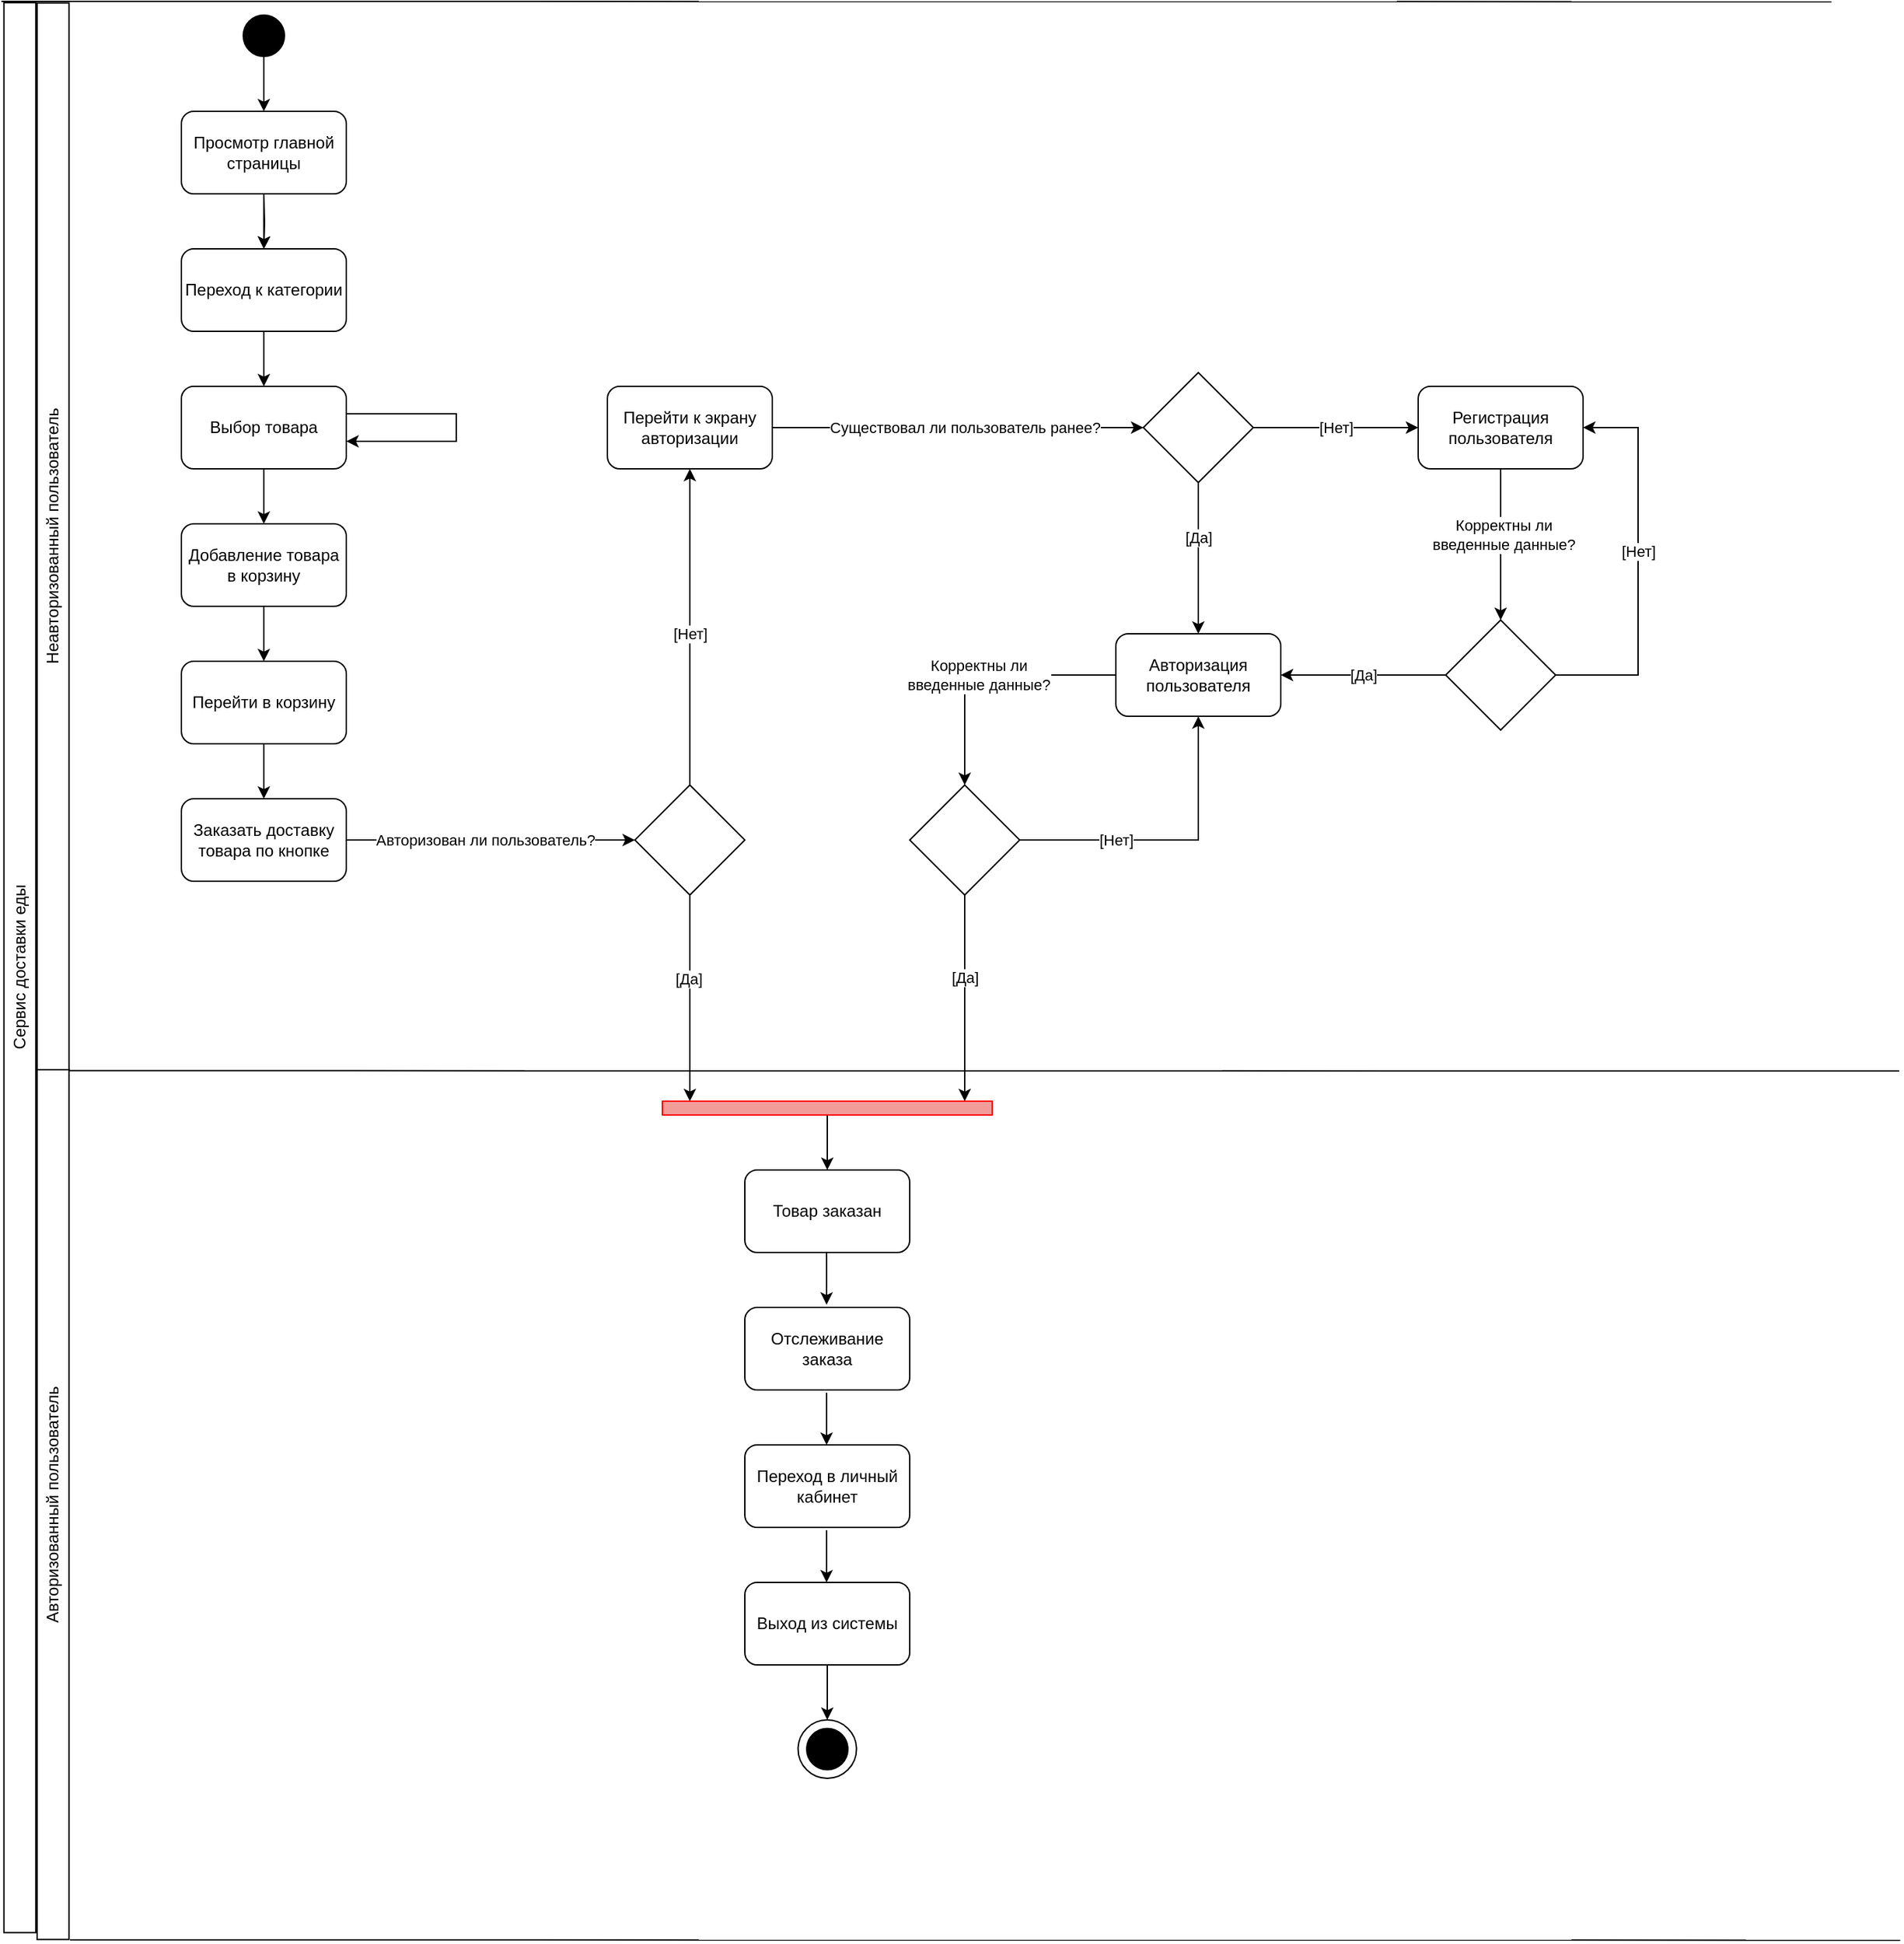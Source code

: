 <mxfile version="23.1.7" type="device">
  <diagram name="Страница — 1" id="mFMTq1iy3MQJQ-zRZrHw">
    <mxGraphModel dx="1877" dy="541" grid="1" gridSize="10" guides="1" tooltips="1" connect="1" arrows="1" fold="1" page="1" pageScale="1" pageWidth="827" pageHeight="1169" math="0" shadow="0">
      <root>
        <mxCell id="0" />
        <mxCell id="1" parent="0" />
        <mxCell id="6gLOxktrXLri5-o0ce_e-85" value="" style="ellipse;whiteSpace=wrap;html=1;aspect=fixed;" parent="1" vertex="1">
          <mxGeometry x="488.75" y="1390" width="42.5" height="42.5" as="geometry" />
        </mxCell>
        <mxCell id="6gLOxktrXLri5-o0ce_e-8" style="edgeStyle=orthogonalEdgeStyle;rounded=0;orthogonalLoop=1;jettySize=auto;html=1;entryX=0.5;entryY=0;entryDx=0;entryDy=0;" parent="1" source="6gLOxktrXLri5-o0ce_e-1" target="6gLOxktrXLri5-o0ce_e-2" edge="1">
          <mxGeometry relative="1" as="geometry" />
        </mxCell>
        <mxCell id="6gLOxktrXLri5-o0ce_e-1" value="" style="ellipse;whiteSpace=wrap;html=1;aspect=fixed;fillColor=#000000;" parent="1" vertex="1">
          <mxGeometry x="85" y="150" width="30" height="30" as="geometry" />
        </mxCell>
        <mxCell id="6gLOxktrXLri5-o0ce_e-9" style="edgeStyle=orthogonalEdgeStyle;rounded=0;orthogonalLoop=1;jettySize=auto;html=1;" parent="1" source="6gLOxktrXLri5-o0ce_e-2" edge="1">
          <mxGeometry relative="1" as="geometry">
            <mxPoint x="100" y="320" as="targetPoint" />
          </mxGeometry>
        </mxCell>
        <mxCell id="6gLOxktrXLri5-o0ce_e-2" value="Просмотр главной страницы" style="rounded=1;whiteSpace=wrap;html=1;" parent="1" vertex="1">
          <mxGeometry x="40" y="220" width="120" height="60" as="geometry" />
        </mxCell>
        <mxCell id="6gLOxktrXLri5-o0ce_e-10" style="edgeStyle=orthogonalEdgeStyle;rounded=0;orthogonalLoop=1;jettySize=auto;html=1;entryX=0.5;entryY=0;entryDx=0;entryDy=0;" parent="1" target="6gLOxktrXLri5-o0ce_e-4" edge="1">
          <mxGeometry relative="1" as="geometry">
            <mxPoint x="100" y="280" as="sourcePoint" />
          </mxGeometry>
        </mxCell>
        <mxCell id="6gLOxktrXLri5-o0ce_e-11" style="edgeStyle=orthogonalEdgeStyle;rounded=0;orthogonalLoop=1;jettySize=auto;html=1;" parent="1" source="6gLOxktrXLri5-o0ce_e-4" target="6gLOxktrXLri5-o0ce_e-5" edge="1">
          <mxGeometry relative="1" as="geometry" />
        </mxCell>
        <mxCell id="6gLOxktrXLri5-o0ce_e-4" value="Переход к категории" style="rounded=1;whiteSpace=wrap;html=1;" parent="1" vertex="1">
          <mxGeometry x="40" y="320" width="120" height="60" as="geometry" />
        </mxCell>
        <mxCell id="6gLOxktrXLri5-o0ce_e-12" style="edgeStyle=orthogonalEdgeStyle;rounded=0;orthogonalLoop=1;jettySize=auto;html=1;" parent="1" source="6gLOxktrXLri5-o0ce_e-5" target="6gLOxktrXLri5-o0ce_e-6" edge="1">
          <mxGeometry relative="1" as="geometry" />
        </mxCell>
        <mxCell id="6gLOxktrXLri5-o0ce_e-5" value="Выбор товара" style="rounded=1;whiteSpace=wrap;html=1;" parent="1" vertex="1">
          <mxGeometry x="40" y="420" width="120" height="60" as="geometry" />
        </mxCell>
        <mxCell id="6gLOxktrXLri5-o0ce_e-21" style="edgeStyle=orthogonalEdgeStyle;rounded=0;orthogonalLoop=1;jettySize=auto;html=1;" parent="1" source="6gLOxktrXLri5-o0ce_e-6" target="6gLOxktrXLri5-o0ce_e-20" edge="1">
          <mxGeometry relative="1" as="geometry" />
        </mxCell>
        <mxCell id="6gLOxktrXLri5-o0ce_e-6" value="Добавление товара в корзину" style="rounded=1;whiteSpace=wrap;html=1;" parent="1" vertex="1">
          <mxGeometry x="40" y="520" width="120" height="60" as="geometry" />
        </mxCell>
        <mxCell id="6gLOxktrXLri5-o0ce_e-15" style="edgeStyle=orthogonalEdgeStyle;rounded=0;orthogonalLoop=1;jettySize=auto;html=1;" parent="1" source="6gLOxktrXLri5-o0ce_e-5" target="6gLOxktrXLri5-o0ce_e-5" edge="1">
          <mxGeometry relative="1" as="geometry">
            <Array as="points">
              <mxPoint x="240" y="450" />
            </Array>
          </mxGeometry>
        </mxCell>
        <mxCell id="6gLOxktrXLri5-o0ce_e-23" style="edgeStyle=orthogonalEdgeStyle;rounded=0;orthogonalLoop=1;jettySize=auto;html=1;entryX=0.5;entryY=0;entryDx=0;entryDy=0;" parent="1" source="6gLOxktrXLri5-o0ce_e-20" target="6gLOxktrXLri5-o0ce_e-22" edge="1">
          <mxGeometry relative="1" as="geometry" />
        </mxCell>
        <mxCell id="6gLOxktrXLri5-o0ce_e-20" value="Перейти в корзину" style="rounded=1;whiteSpace=wrap;html=1;" parent="1" vertex="1">
          <mxGeometry x="40" y="620" width="120" height="60" as="geometry" />
        </mxCell>
        <mxCell id="6gLOxktrXLri5-o0ce_e-25" style="edgeStyle=orthogonalEdgeStyle;rounded=0;orthogonalLoop=1;jettySize=auto;html=1;" parent="1" source="6gLOxktrXLri5-o0ce_e-22" target="6gLOxktrXLri5-o0ce_e-24" edge="1">
          <mxGeometry relative="1" as="geometry" />
        </mxCell>
        <mxCell id="6gLOxktrXLri5-o0ce_e-26" value="Авторизован ли пользователь?" style="edgeLabel;html=1;align=center;verticalAlign=middle;resizable=0;points=[];" parent="6gLOxktrXLri5-o0ce_e-25" vertex="1" connectable="0">
          <mxGeometry x="-0.147" y="4" relative="1" as="geometry">
            <mxPoint x="11" y="4" as="offset" />
          </mxGeometry>
        </mxCell>
        <mxCell id="6gLOxktrXLri5-o0ce_e-22" value="Заказать доставку товара по кнопке" style="rounded=1;whiteSpace=wrap;html=1;" parent="1" vertex="1">
          <mxGeometry x="40" y="720" width="120" height="60" as="geometry" />
        </mxCell>
        <mxCell id="6gLOxktrXLri5-o0ce_e-28" style="edgeStyle=orthogonalEdgeStyle;rounded=0;orthogonalLoop=1;jettySize=auto;html=1;entryX=0.5;entryY=1;entryDx=0;entryDy=0;" parent="1" source="6gLOxktrXLri5-o0ce_e-24" target="6gLOxktrXLri5-o0ce_e-27" edge="1">
          <mxGeometry relative="1" as="geometry" />
        </mxCell>
        <mxCell id="6gLOxktrXLri5-o0ce_e-54" value="[Нет]" style="edgeLabel;html=1;align=center;verticalAlign=middle;resizable=0;points=[];" parent="6gLOxktrXLri5-o0ce_e-28" vertex="1" connectable="0">
          <mxGeometry x="-0.174" y="3" relative="1" as="geometry">
            <mxPoint x="3" y="-15" as="offset" />
          </mxGeometry>
        </mxCell>
        <mxCell id="6gLOxktrXLri5-o0ce_e-56" style="edgeStyle=orthogonalEdgeStyle;rounded=0;orthogonalLoop=1;jettySize=auto;html=1;" parent="1" source="6gLOxktrXLri5-o0ce_e-24" edge="1">
          <mxGeometry relative="1" as="geometry">
            <mxPoint x="410" y="940" as="targetPoint" />
          </mxGeometry>
        </mxCell>
        <mxCell id="6gLOxktrXLri5-o0ce_e-63" value="[Да]" style="edgeLabel;html=1;align=center;verticalAlign=middle;resizable=0;points=[];" parent="6gLOxktrXLri5-o0ce_e-56" vertex="1" connectable="0">
          <mxGeometry x="-0.195" y="-1" relative="1" as="geometry">
            <mxPoint as="offset" />
          </mxGeometry>
        </mxCell>
        <mxCell id="6gLOxktrXLri5-o0ce_e-24" value="" style="rhombus;whiteSpace=wrap;html=1;" parent="1" vertex="1">
          <mxGeometry x="370" y="710" width="80" height="80" as="geometry" />
        </mxCell>
        <mxCell id="6gLOxktrXLri5-o0ce_e-31" style="edgeStyle=orthogonalEdgeStyle;rounded=0;orthogonalLoop=1;jettySize=auto;html=1;" parent="1" source="6gLOxktrXLri5-o0ce_e-27" target="6gLOxktrXLri5-o0ce_e-30" edge="1">
          <mxGeometry relative="1" as="geometry" />
        </mxCell>
        <mxCell id="6gLOxktrXLri5-o0ce_e-32" value="Существовал ли пользователь ранее?" style="edgeLabel;html=1;align=center;verticalAlign=middle;resizable=0;points=[];" parent="6gLOxktrXLri5-o0ce_e-31" vertex="1" connectable="0">
          <mxGeometry x="-0.26" y="-3" relative="1" as="geometry">
            <mxPoint x="40" y="-3" as="offset" />
          </mxGeometry>
        </mxCell>
        <mxCell id="6gLOxktrXLri5-o0ce_e-27" value="Перейти к экрану авторизации" style="rounded=1;whiteSpace=wrap;html=1;" parent="1" vertex="1">
          <mxGeometry x="350" y="420" width="120" height="60" as="geometry" />
        </mxCell>
        <mxCell id="6gLOxktrXLri5-o0ce_e-37" style="edgeStyle=orthogonalEdgeStyle;rounded=0;orthogonalLoop=1;jettySize=auto;html=1;" parent="1" source="6gLOxktrXLri5-o0ce_e-30" target="6gLOxktrXLri5-o0ce_e-33" edge="1">
          <mxGeometry relative="1" as="geometry" />
        </mxCell>
        <mxCell id="6gLOxktrXLri5-o0ce_e-42" value="[Нет]" style="edgeLabel;html=1;align=center;verticalAlign=middle;resizable=0;points=[];" parent="6gLOxktrXLri5-o0ce_e-37" vertex="1" connectable="0">
          <mxGeometry x="0.087" y="-2" relative="1" as="geometry">
            <mxPoint x="-5" y="-2" as="offset" />
          </mxGeometry>
        </mxCell>
        <mxCell id="6gLOxktrXLri5-o0ce_e-38" style="edgeStyle=orthogonalEdgeStyle;rounded=0;orthogonalLoop=1;jettySize=auto;html=1;entryX=0.5;entryY=0;entryDx=0;entryDy=0;" parent="1" source="6gLOxktrXLri5-o0ce_e-30" target="6gLOxktrXLri5-o0ce_e-34" edge="1">
          <mxGeometry relative="1" as="geometry" />
        </mxCell>
        <mxCell id="6gLOxktrXLri5-o0ce_e-44" value="[Да]" style="edgeLabel;html=1;align=center;verticalAlign=middle;resizable=0;points=[];" parent="6gLOxktrXLri5-o0ce_e-38" vertex="1" connectable="0">
          <mxGeometry x="-0.313" y="-2" relative="1" as="geometry">
            <mxPoint x="2" y="2" as="offset" />
          </mxGeometry>
        </mxCell>
        <mxCell id="6gLOxktrXLri5-o0ce_e-30" value="" style="rhombus;whiteSpace=wrap;html=1;" parent="1" vertex="1">
          <mxGeometry x="740" y="410" width="80" height="80" as="geometry" />
        </mxCell>
        <mxCell id="6gLOxktrXLri5-o0ce_e-36" style="edgeStyle=orthogonalEdgeStyle;rounded=0;orthogonalLoop=1;jettySize=auto;html=1;entryX=0.5;entryY=0;entryDx=0;entryDy=0;" parent="1" source="6gLOxktrXLri5-o0ce_e-33" target="6gLOxktrXLri5-o0ce_e-35" edge="1">
          <mxGeometry relative="1" as="geometry" />
        </mxCell>
        <mxCell id="6gLOxktrXLri5-o0ce_e-41" value="Корректны ли &lt;br&gt;введенные данные?" style="edgeLabel;html=1;align=center;verticalAlign=middle;resizable=0;points=[];" parent="6gLOxktrXLri5-o0ce_e-36" vertex="1" connectable="0">
          <mxGeometry x="-0.124" y="2" relative="1" as="geometry">
            <mxPoint as="offset" />
          </mxGeometry>
        </mxCell>
        <mxCell id="6gLOxktrXLri5-o0ce_e-33" value="Регистрация пользователя" style="rounded=1;whiteSpace=wrap;html=1;" parent="1" vertex="1">
          <mxGeometry x="940" y="420" width="120" height="60" as="geometry" />
        </mxCell>
        <mxCell id="6gLOxktrXLri5-o0ce_e-46" value="&lt;span style=&quot;color: rgb(0, 0, 0); font-family: Helvetica; font-size: 11px; font-style: normal; font-variant-ligatures: normal; font-variant-caps: normal; font-weight: 400; letter-spacing: normal; orphans: 2; text-align: center; text-indent: 0px; text-transform: none; widows: 2; word-spacing: 0px; -webkit-text-stroke-width: 0px; background-color: rgb(255, 255, 255); text-decoration-thickness: initial; text-decoration-style: initial; text-decoration-color: initial; float: none; display: inline !important;&quot;&gt;Корректны ли&lt;/span&gt;&lt;br style=&quot;border-color: var(--border-color); color: rgb(0, 0, 0); font-family: Helvetica; font-size: 11px; font-style: normal; font-variant-ligatures: normal; font-variant-caps: normal; font-weight: 400; letter-spacing: normal; orphans: 2; text-align: center; text-indent: 0px; text-transform: none; widows: 2; word-spacing: 0px; -webkit-text-stroke-width: 0px; text-decoration-thickness: initial; text-decoration-style: initial; text-decoration-color: initial;&quot;&gt;&lt;span style=&quot;color: rgb(0, 0, 0); font-family: Helvetica; font-size: 11px; font-style: normal; font-variant-ligatures: normal; font-variant-caps: normal; font-weight: 400; letter-spacing: normal; orphans: 2; text-align: center; text-indent: 0px; text-transform: none; widows: 2; word-spacing: 0px; -webkit-text-stroke-width: 0px; background-color: rgb(255, 255, 255); text-decoration-thickness: initial; text-decoration-style: initial; text-decoration-color: initial; float: none; display: inline !important;&quot;&gt;введенные данные?&lt;/span&gt;" style="edgeStyle=orthogonalEdgeStyle;rounded=0;orthogonalLoop=1;jettySize=auto;html=1;entryX=0.5;entryY=0;entryDx=0;entryDy=0;" parent="1" source="6gLOxktrXLri5-o0ce_e-34" target="6gLOxktrXLri5-o0ce_e-45" edge="1">
          <mxGeometry x="0.053" relative="1" as="geometry">
            <mxPoint as="offset" />
          </mxGeometry>
        </mxCell>
        <mxCell id="6gLOxktrXLri5-o0ce_e-34" value="Авторизация пользователя" style="rounded=1;whiteSpace=wrap;html=1;" parent="1" vertex="1">
          <mxGeometry x="720" y="600" width="120" height="60" as="geometry" />
        </mxCell>
        <mxCell id="6gLOxktrXLri5-o0ce_e-39" value="&lt;span style=&quot;color: rgb(0, 0, 0); font-family: Helvetica; font-size: 11px; font-style: normal; font-variant-ligatures: normal; font-variant-caps: normal; font-weight: 400; letter-spacing: normal; orphans: 2; text-align: center; text-indent: 0px; text-transform: none; widows: 2; word-spacing: 0px; -webkit-text-stroke-width: 0px; background-color: rgb(255, 255, 255); text-decoration-thickness: initial; text-decoration-style: initial; text-decoration-color: initial; float: none; display: inline !important;&quot;&gt;[Да]&lt;/span&gt;" style="edgeStyle=orthogonalEdgeStyle;rounded=0;orthogonalLoop=1;jettySize=auto;html=1;entryX=1;entryY=0.5;entryDx=0;entryDy=0;" parent="1" source="6gLOxktrXLri5-o0ce_e-35" target="6gLOxktrXLri5-o0ce_e-34" edge="1">
          <mxGeometry relative="1" as="geometry">
            <Array as="points">
              <mxPoint x="910" y="630" />
              <mxPoint x="910" y="630" />
            </Array>
            <mxPoint as="offset" />
          </mxGeometry>
        </mxCell>
        <mxCell id="6gLOxktrXLri5-o0ce_e-40" value="&lt;span style=&quot;color: rgb(0, 0, 0); font-family: Helvetica; font-size: 11px; font-style: normal; font-variant-ligatures: normal; font-variant-caps: normal; font-weight: 400; letter-spacing: normal; orphans: 2; text-align: center; text-indent: 0px; text-transform: none; widows: 2; word-spacing: 0px; -webkit-text-stroke-width: 0px; background-color: rgb(255, 255, 255); text-decoration-thickness: initial; text-decoration-style: initial; text-decoration-color: initial; float: none; display: inline !important;&quot;&gt;[Нет]&lt;/span&gt;" style="edgeStyle=orthogonalEdgeStyle;rounded=0;orthogonalLoop=1;jettySize=auto;html=1;entryX=1;entryY=0.5;entryDx=0;entryDy=0;" parent="1" source="6gLOxktrXLri5-o0ce_e-35" target="6gLOxktrXLri5-o0ce_e-33" edge="1">
          <mxGeometry x="0.071" relative="1" as="geometry">
            <Array as="points">
              <mxPoint x="1100" y="630" />
              <mxPoint x="1100" y="450" />
            </Array>
            <mxPoint as="offset" />
          </mxGeometry>
        </mxCell>
        <mxCell id="6gLOxktrXLri5-o0ce_e-35" value="" style="rhombus;whiteSpace=wrap;html=1;" parent="1" vertex="1">
          <mxGeometry x="960" y="590" width="80" height="80" as="geometry" />
        </mxCell>
        <mxCell id="6gLOxktrXLri5-o0ce_e-47" style="edgeStyle=orthogonalEdgeStyle;rounded=0;orthogonalLoop=1;jettySize=auto;html=1;entryX=0.5;entryY=1;entryDx=0;entryDy=0;" parent="1" source="6gLOxktrXLri5-o0ce_e-45" target="6gLOxktrXLri5-o0ce_e-34" edge="1">
          <mxGeometry relative="1" as="geometry" />
        </mxCell>
        <mxCell id="6gLOxktrXLri5-o0ce_e-53" value="[Нет]" style="edgeLabel;html=1;align=center;verticalAlign=middle;resizable=0;points=[];" parent="6gLOxktrXLri5-o0ce_e-47" vertex="1" connectable="0">
          <mxGeometry x="0.074" y="-3" relative="1" as="geometry">
            <mxPoint x="-48" y="-3" as="offset" />
          </mxGeometry>
        </mxCell>
        <mxCell id="6gLOxktrXLri5-o0ce_e-57" style="edgeStyle=orthogonalEdgeStyle;rounded=0;orthogonalLoop=1;jettySize=auto;html=1;" parent="1" source="6gLOxktrXLri5-o0ce_e-45" edge="1">
          <mxGeometry relative="1" as="geometry">
            <mxPoint x="610" y="940" as="targetPoint" />
          </mxGeometry>
        </mxCell>
        <mxCell id="6gLOxktrXLri5-o0ce_e-64" value="[Да]" style="edgeLabel;html=1;align=center;verticalAlign=middle;resizable=0;points=[];" parent="6gLOxktrXLri5-o0ce_e-57" vertex="1" connectable="0">
          <mxGeometry x="-0.261" y="1" relative="1" as="geometry">
            <mxPoint x="-1" y="4" as="offset" />
          </mxGeometry>
        </mxCell>
        <mxCell id="6gLOxktrXLri5-o0ce_e-45" value="" style="rhombus;whiteSpace=wrap;html=1;" parent="1" vertex="1">
          <mxGeometry x="570" y="710" width="80" height="80" as="geometry" />
        </mxCell>
        <mxCell id="6gLOxktrXLri5-o0ce_e-60" style="edgeStyle=orthogonalEdgeStyle;rounded=0;orthogonalLoop=1;jettySize=auto;html=1;exitX=0.5;exitY=1;exitDx=0;exitDy=0;entryX=0.5;entryY=0;entryDx=0;entryDy=0;" parent="1" source="6gLOxktrXLri5-o0ce_e-55" target="6gLOxktrXLri5-o0ce_e-59" edge="1">
          <mxGeometry relative="1" as="geometry" />
        </mxCell>
        <mxCell id="6gLOxktrXLri5-o0ce_e-55" value="" style="rounded=0;whiteSpace=wrap;html=1;fillColor=#F19C99;strokeColor=#FF0000;" parent="1" vertex="1">
          <mxGeometry x="390" y="940" width="240" height="10" as="geometry" />
        </mxCell>
        <mxCell id="6gLOxktrXLri5-o0ce_e-59" value="Товар заказан" style="rounded=1;whiteSpace=wrap;html=1;" parent="1" vertex="1">
          <mxGeometry x="450" y="990" width="120" height="60" as="geometry" />
        </mxCell>
        <mxCell id="6gLOxktrXLri5-o0ce_e-65" value="Отслеживание заказа" style="rounded=1;whiteSpace=wrap;html=1;" parent="1" vertex="1">
          <mxGeometry x="450" y="1090" width="120" height="60" as="geometry" />
        </mxCell>
        <mxCell id="6gLOxktrXLri5-o0ce_e-73" style="edgeStyle=orthogonalEdgeStyle;rounded=0;orthogonalLoop=1;jettySize=auto;html=1;entryX=0.458;entryY=-0.22;entryDx=0;entryDy=0;entryPerimeter=0;" parent="1" edge="1">
          <mxGeometry relative="1" as="geometry">
            <mxPoint x="509.5" y="1050" as="sourcePoint" />
            <mxPoint x="509.5" y="1088" as="targetPoint" />
          </mxGeometry>
        </mxCell>
        <mxCell id="6gLOxktrXLri5-o0ce_e-79" value="Переход в личный кабинет" style="rounded=1;whiteSpace=wrap;html=1;" parent="1" vertex="1">
          <mxGeometry x="450" y="1190" width="120" height="60" as="geometry" />
        </mxCell>
        <mxCell id="6gLOxktrXLri5-o0ce_e-87" style="edgeStyle=orthogonalEdgeStyle;rounded=0;orthogonalLoop=1;jettySize=auto;html=1;" parent="1" source="6gLOxktrXLri5-o0ce_e-80" edge="1">
          <mxGeometry relative="1" as="geometry">
            <mxPoint x="510" y="1390" as="targetPoint" />
          </mxGeometry>
        </mxCell>
        <mxCell id="6gLOxktrXLri5-o0ce_e-80" value="Выход из системы" style="rounded=1;whiteSpace=wrap;html=1;" parent="1" vertex="1">
          <mxGeometry x="450" y="1290" width="120" height="60" as="geometry" />
        </mxCell>
        <mxCell id="6gLOxktrXLri5-o0ce_e-81" style="edgeStyle=orthogonalEdgeStyle;rounded=0;orthogonalLoop=1;jettySize=auto;html=1;entryX=0.458;entryY=-0.22;entryDx=0;entryDy=0;entryPerimeter=0;" parent="1" edge="1">
          <mxGeometry relative="1" as="geometry">
            <mxPoint x="509.5" y="1152" as="sourcePoint" />
            <mxPoint x="509.5" y="1190" as="targetPoint" />
          </mxGeometry>
        </mxCell>
        <mxCell id="6gLOxktrXLri5-o0ce_e-82" style="edgeStyle=orthogonalEdgeStyle;rounded=0;orthogonalLoop=1;jettySize=auto;html=1;entryX=0.458;entryY=-0.22;entryDx=0;entryDy=0;entryPerimeter=0;" parent="1" edge="1">
          <mxGeometry relative="1" as="geometry">
            <mxPoint x="509.5" y="1252" as="sourcePoint" />
            <mxPoint x="509.5" y="1290" as="targetPoint" />
          </mxGeometry>
        </mxCell>
        <mxCell id="6gLOxktrXLri5-o0ce_e-84" value="" style="ellipse;whiteSpace=wrap;html=1;aspect=fixed;fillColor=#000000;" parent="1" vertex="1">
          <mxGeometry x="495" y="1396.25" width="30" height="30" as="geometry" />
        </mxCell>
        <mxCell id="6gLOxktrXLri5-o0ce_e-96" style="rounded=0;orthogonalLoop=1;jettySize=auto;html=1;exitX=1;exitY=1;exitDx=0;exitDy=0;endArrow=none;endFill=0;" parent="1" edge="1">
          <mxGeometry relative="1" as="geometry">
            <mxPoint x="1290" y="918" as="targetPoint" />
            <mxPoint x="-41.775" y="917.775" as="sourcePoint" />
          </mxGeometry>
        </mxCell>
        <mxCell id="6gLOxktrXLri5-o0ce_e-88" value="Авторизованный пользователь" style="rounded=0;whiteSpace=wrap;html=1;rotation=-90;" parent="1" vertex="1">
          <mxGeometry x="-369.86" y="1221.62" width="632.93" height="23.24" as="geometry" />
        </mxCell>
        <mxCell id="6gLOxktrXLri5-o0ce_e-92" value="Неавторизованный пользователь" style="rounded=0;whiteSpace=wrap;html=1;rotation=-90;" parent="1" vertex="1">
          <mxGeometry x="-441.34" y="517.51" width="775.91" height="23.24" as="geometry" />
        </mxCell>
        <mxCell id="6gLOxktrXLri5-o0ce_e-94" value="Сервис доставки еды" style="rounded=0;whiteSpace=wrap;html=1;rotation=-90;" parent="1" vertex="1">
          <mxGeometry x="-779.42" y="831.2" width="1403.79" height="23.24" as="geometry" />
        </mxCell>
        <mxCell id="6gLOxktrXLri5-o0ce_e-97" style="rounded=0;orthogonalLoop=1;jettySize=auto;html=1;exitX=1;exitY=1;exitDx=0;exitDy=0;endArrow=none;endFill=0;" parent="1" edge="1">
          <mxGeometry relative="1" as="geometry">
            <mxPoint x="1290.77" y="1550.22" as="targetPoint" />
            <mxPoint x="-41.005" y="1549.995" as="sourcePoint" />
          </mxGeometry>
        </mxCell>
        <mxCell id="6gLOxktrXLri5-o0ce_e-98" style="rounded=0;orthogonalLoop=1;jettySize=auto;html=1;exitX=1;exitY=1;exitDx=0;exitDy=0;endArrow=none;endFill=0;" parent="1" edge="1">
          <mxGeometry relative="1" as="geometry">
            <mxPoint x="1240.77" y="140.22" as="targetPoint" />
            <mxPoint x="-91.005" y="139.995" as="sourcePoint" />
          </mxGeometry>
        </mxCell>
      </root>
    </mxGraphModel>
  </diagram>
</mxfile>
